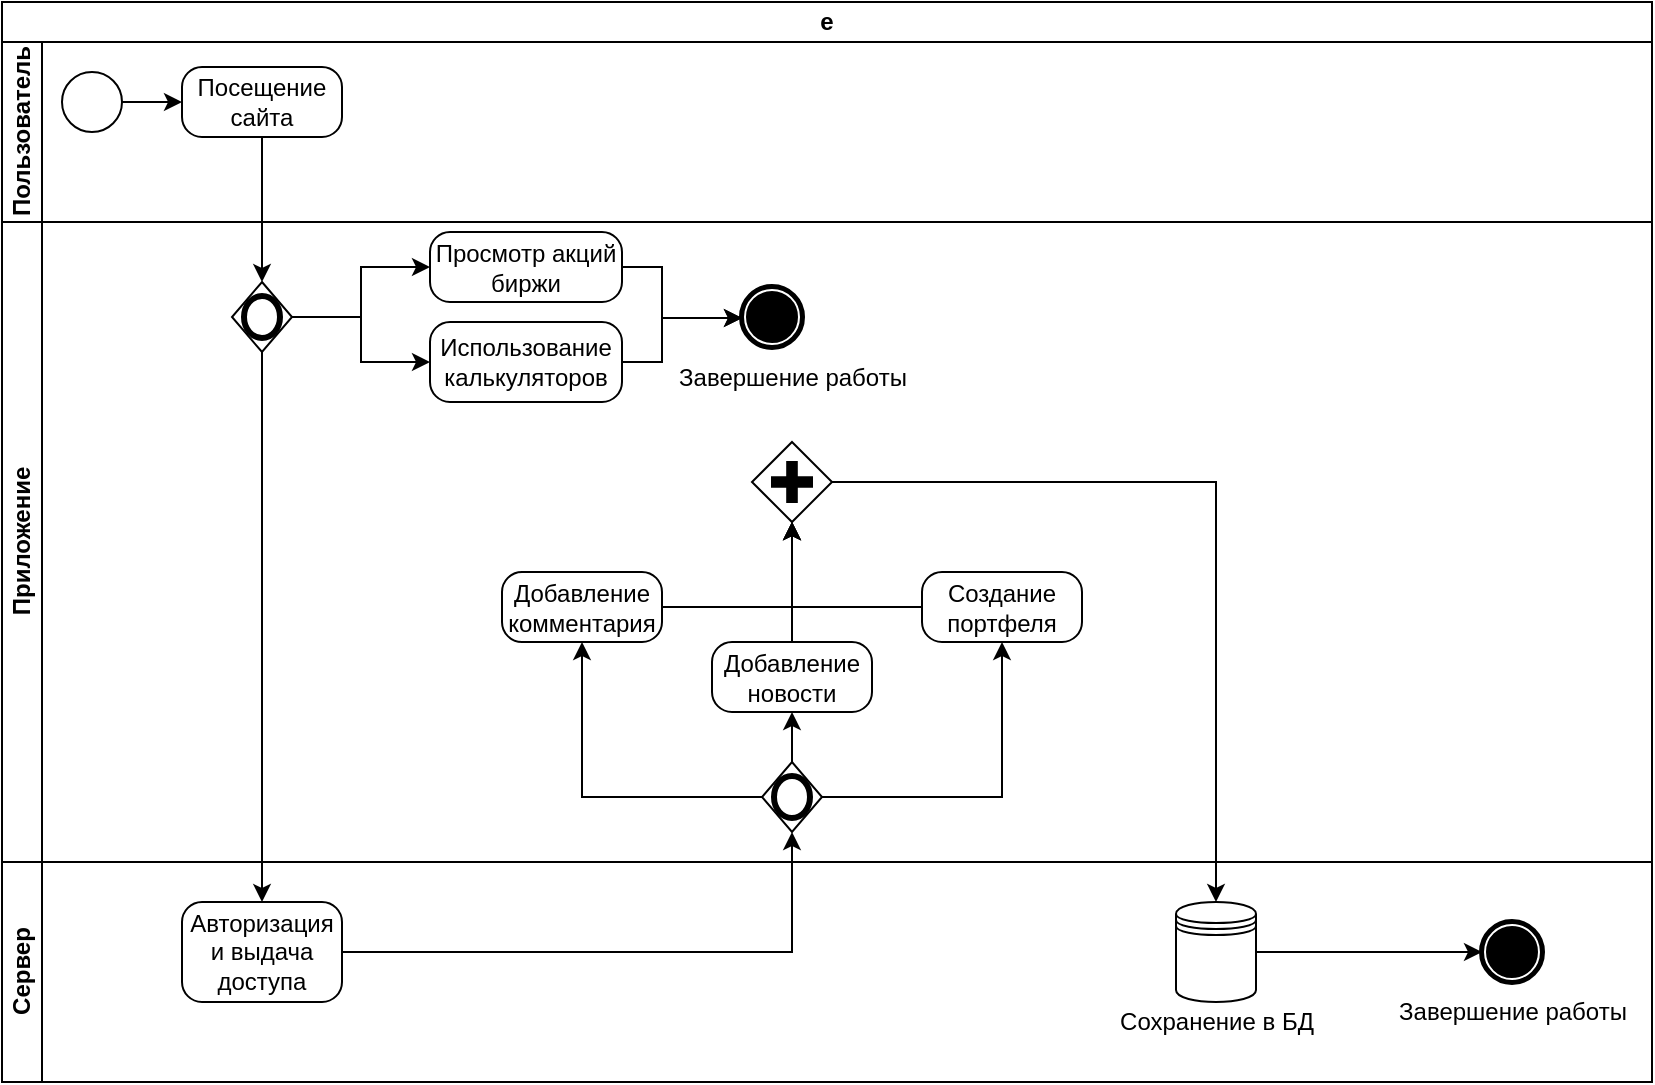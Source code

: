 <mxfile version="21.1.4" type="github">
  <diagram name="Страница 1" id="Z6sxsTeRZ8yvNmVLJEK-">
    <mxGraphModel dx="989" dy="527" grid="1" gridSize="10" guides="1" tooltips="1" connect="1" arrows="1" fold="1" page="1" pageScale="1" pageWidth="827" pageHeight="1169" math="0" shadow="0">
      <root>
        <mxCell id="0" />
        <mxCell id="1" parent="0" />
        <mxCell id="tidCeCQlK9MMFRLFDtBr-5" value="е" style="swimlane;html=1;childLayout=stackLayout;resizeParent=1;resizeParentMax=0;horizontal=1;startSize=20;horizontalStack=0;whiteSpace=wrap;" vertex="1" parent="1">
          <mxGeometry x="200" y="210" width="825" height="540" as="geometry" />
        </mxCell>
        <mxCell id="tidCeCQlK9MMFRLFDtBr-6" value="Пользователь" style="swimlane;html=1;startSize=20;horizontal=0;" vertex="1" parent="tidCeCQlK9MMFRLFDtBr-5">
          <mxGeometry y="20" width="825" height="90" as="geometry" />
        </mxCell>
        <mxCell id="tidCeCQlK9MMFRLFDtBr-29" style="edgeStyle=orthogonalEdgeStyle;rounded=0;orthogonalLoop=1;jettySize=auto;html=1;entryX=0;entryY=0.5;entryDx=0;entryDy=0;entryPerimeter=0;" edge="1" parent="tidCeCQlK9MMFRLFDtBr-6" source="tidCeCQlK9MMFRLFDtBr-9" target="tidCeCQlK9MMFRLFDtBr-11">
          <mxGeometry relative="1" as="geometry" />
        </mxCell>
        <mxCell id="tidCeCQlK9MMFRLFDtBr-9" value="" style="points=[[0.145,0.145,0],[0.5,0,0],[0.855,0.145,0],[1,0.5,0],[0.855,0.855,0],[0.5,1,0],[0.145,0.855,0],[0,0.5,0]];shape=mxgraph.bpmn.event;html=1;verticalLabelPosition=bottom;labelBackgroundColor=#ffffff;verticalAlign=top;align=center;perimeter=ellipsePerimeter;outlineConnect=0;aspect=fixed;outline=standard;symbol=general;" vertex="1" parent="tidCeCQlK9MMFRLFDtBr-6">
          <mxGeometry x="30" y="15" width="30" height="30" as="geometry" />
        </mxCell>
        <mxCell id="tidCeCQlK9MMFRLFDtBr-11" value="Посещение сайта" style="points=[[0.25,0,0],[0.5,0,0],[0.75,0,0],[1,0.25,0],[1,0.5,0],[1,0.75,0],[0.75,1,0],[0.5,1,0],[0.25,1,0],[0,0.75,0],[0,0.5,0],[0,0.25,0]];shape=mxgraph.bpmn.task;whiteSpace=wrap;rectStyle=rounded;size=10;html=1;container=1;expand=0;collapsible=0;taskMarker=abstract;" vertex="1" parent="tidCeCQlK9MMFRLFDtBr-6">
          <mxGeometry x="90" y="12.5" width="80" height="35" as="geometry" />
        </mxCell>
        <mxCell id="tidCeCQlK9MMFRLFDtBr-7" value="Приложение" style="swimlane;html=1;startSize=20;horizontal=0;" vertex="1" parent="tidCeCQlK9MMFRLFDtBr-5">
          <mxGeometry y="110" width="825" height="320" as="geometry" />
        </mxCell>
        <mxCell id="tidCeCQlK9MMFRLFDtBr-40" value="" style="edgeStyle=orthogonalEdgeStyle;rounded=0;orthogonalLoop=1;jettySize=auto;html=1;" edge="1" parent="tidCeCQlK9MMFRLFDtBr-7" source="tidCeCQlK9MMFRLFDtBr-19" target="tidCeCQlK9MMFRLFDtBr-30">
          <mxGeometry relative="1" as="geometry">
            <Array as="points">
              <mxPoint x="330" y="70" />
              <mxPoint x="330" y="48" />
            </Array>
          </mxGeometry>
        </mxCell>
        <mxCell id="tidCeCQlK9MMFRLFDtBr-19" value="Использование калькуляторов" style="points=[[0.25,0,0],[0.5,0,0],[0.75,0,0],[1,0.25,0],[1,0.5,0],[1,0.75,0],[0.75,1,0],[0.5,1,0],[0.25,1,0],[0,0.75,0],[0,0.5,0],[0,0.25,0]];shape=mxgraph.bpmn.task;whiteSpace=wrap;rectStyle=rounded;size=10;html=1;container=1;expand=0;collapsible=0;taskMarker=abstract;" vertex="1" parent="tidCeCQlK9MMFRLFDtBr-7">
          <mxGeometry x="214" y="50" width="96" height="40" as="geometry" />
        </mxCell>
        <mxCell id="tidCeCQlK9MMFRLFDtBr-39" value="" style="edgeStyle=orthogonalEdgeStyle;rounded=0;orthogonalLoop=1;jettySize=auto;html=1;" edge="1" parent="tidCeCQlK9MMFRLFDtBr-7" source="tidCeCQlK9MMFRLFDtBr-18" target="tidCeCQlK9MMFRLFDtBr-30">
          <mxGeometry relative="1" as="geometry">
            <Array as="points">
              <mxPoint x="330" y="22" />
              <mxPoint x="330" y="48" />
            </Array>
          </mxGeometry>
        </mxCell>
        <mxCell id="tidCeCQlK9MMFRLFDtBr-18" value="Просмотр акций биржи" style="points=[[0.25,0,0],[0.5,0,0],[0.75,0,0],[1,0.25,0],[1,0.5,0],[1,0.75,0],[0.75,1,0],[0.5,1,0],[0.25,1,0],[0,0.75,0],[0,0.5,0],[0,0.25,0]];shape=mxgraph.bpmn.task;whiteSpace=wrap;rectStyle=rounded;size=10;html=1;container=1;expand=0;collapsible=0;taskMarker=abstract;" vertex="1" parent="tidCeCQlK9MMFRLFDtBr-7">
          <mxGeometry x="214" y="5" width="96" height="35" as="geometry" />
        </mxCell>
        <mxCell id="tidCeCQlK9MMFRLFDtBr-22" style="edgeStyle=orthogonalEdgeStyle;rounded=0;orthogonalLoop=1;jettySize=auto;html=1;entryX=0;entryY=0.5;entryDx=0;entryDy=0;entryPerimeter=0;" edge="1" parent="tidCeCQlK9MMFRLFDtBr-7" source="tidCeCQlK9MMFRLFDtBr-20" target="tidCeCQlK9MMFRLFDtBr-18">
          <mxGeometry relative="1" as="geometry" />
        </mxCell>
        <mxCell id="tidCeCQlK9MMFRLFDtBr-23" style="edgeStyle=orthogonalEdgeStyle;rounded=0;orthogonalLoop=1;jettySize=auto;html=1;entryX=0;entryY=0.5;entryDx=0;entryDy=0;entryPerimeter=0;" edge="1" parent="tidCeCQlK9MMFRLFDtBr-7" source="tidCeCQlK9MMFRLFDtBr-20" target="tidCeCQlK9MMFRLFDtBr-19">
          <mxGeometry relative="1" as="geometry" />
        </mxCell>
        <mxCell id="tidCeCQlK9MMFRLFDtBr-20" value="" style="points=[[0.25,0.25,0],[0.5,0,0],[0.75,0.25,0],[1,0.5,0],[0.75,0.75,0],[0.5,1,0],[0.25,0.75,0],[0,0.5,0]];shape=mxgraph.bpmn.gateway2;html=1;verticalLabelPosition=bottom;labelBackgroundColor=#ffffff;verticalAlign=top;align=center;perimeter=rhombusPerimeter;outlineConnect=0;outline=end;symbol=general;" vertex="1" parent="tidCeCQlK9MMFRLFDtBr-7">
          <mxGeometry x="115" y="30" width="30" height="35" as="geometry" />
        </mxCell>
        <mxCell id="tidCeCQlK9MMFRLFDtBr-56" style="edgeStyle=orthogonalEdgeStyle;rounded=0;orthogonalLoop=1;jettySize=auto;html=1;entryX=0.5;entryY=1;entryDx=0;entryDy=0;entryPerimeter=0;" edge="1" parent="tidCeCQlK9MMFRLFDtBr-7" source="tidCeCQlK9MMFRLFDtBr-25" target="tidCeCQlK9MMFRLFDtBr-53">
          <mxGeometry relative="1" as="geometry" />
        </mxCell>
        <mxCell id="tidCeCQlK9MMFRLFDtBr-25" value="Добавление комментария" style="points=[[0.25,0,0],[0.5,0,0],[0.75,0,0],[1,0.25,0],[1,0.5,0],[1,0.75,0],[0.75,1,0],[0.5,1,0],[0.25,1,0],[0,0.75,0],[0,0.5,0],[0,0.25,0]];shape=mxgraph.bpmn.task;whiteSpace=wrap;rectStyle=rounded;size=10;html=1;container=1;expand=0;collapsible=0;taskMarker=abstract;" vertex="1" parent="tidCeCQlK9MMFRLFDtBr-7">
          <mxGeometry x="250" y="175" width="80" height="35" as="geometry" />
        </mxCell>
        <mxCell id="tidCeCQlK9MMFRLFDtBr-54" style="edgeStyle=orthogonalEdgeStyle;rounded=0;orthogonalLoop=1;jettySize=auto;html=1;" edge="1" parent="tidCeCQlK9MMFRLFDtBr-7" source="tidCeCQlK9MMFRLFDtBr-24" target="tidCeCQlK9MMFRLFDtBr-53">
          <mxGeometry relative="1" as="geometry" />
        </mxCell>
        <mxCell id="tidCeCQlK9MMFRLFDtBr-57" style="edgeStyle=orthogonalEdgeStyle;rounded=0;orthogonalLoop=1;jettySize=auto;html=1;entryX=0.5;entryY=1;entryDx=0;entryDy=0;entryPerimeter=0;" edge="1" parent="tidCeCQlK9MMFRLFDtBr-7" source="tidCeCQlK9MMFRLFDtBr-24" target="tidCeCQlK9MMFRLFDtBr-53">
          <mxGeometry relative="1" as="geometry" />
        </mxCell>
        <mxCell id="tidCeCQlK9MMFRLFDtBr-24" value="Создание портфеля" style="points=[[0.25,0,0],[0.5,0,0],[0.75,0,0],[1,0.25,0],[1,0.5,0],[1,0.75,0],[0.75,1,0],[0.5,1,0],[0.25,1,0],[0,0.75,0],[0,0.5,0],[0,0.25,0]];shape=mxgraph.bpmn.task;whiteSpace=wrap;rectStyle=rounded;size=10;html=1;container=1;expand=0;collapsible=0;taskMarker=abstract;" vertex="1" parent="tidCeCQlK9MMFRLFDtBr-7">
          <mxGeometry x="460" y="175" width="80" height="35" as="geometry" />
        </mxCell>
        <mxCell id="tidCeCQlK9MMFRLFDtBr-30" value="" style="points=[[0.145,0.145,0],[0.5,0,0],[0.855,0.145,0],[1,0.5,0],[0.855,0.855,0],[0.5,1,0],[0.145,0.855,0],[0,0.5,0]];shape=mxgraph.bpmn.event;html=1;verticalLabelPosition=bottom;labelBackgroundColor=#ffffff;verticalAlign=top;align=center;perimeter=ellipsePerimeter;outlineConnect=0;aspect=fixed;outline=end;symbol=terminate;" vertex="1" parent="tidCeCQlK9MMFRLFDtBr-7">
          <mxGeometry x="370" y="32.5" width="30" height="30" as="geometry" />
        </mxCell>
        <mxCell id="tidCeCQlK9MMFRLFDtBr-55" style="edgeStyle=orthogonalEdgeStyle;rounded=0;orthogonalLoop=1;jettySize=auto;html=1;entryX=0.5;entryY=1;entryDx=0;entryDy=0;entryPerimeter=0;" edge="1" parent="tidCeCQlK9MMFRLFDtBr-7" source="tidCeCQlK9MMFRLFDtBr-46" target="tidCeCQlK9MMFRLFDtBr-53">
          <mxGeometry relative="1" as="geometry" />
        </mxCell>
        <mxCell id="tidCeCQlK9MMFRLFDtBr-46" value="Добавление новости" style="points=[[0.25,0,0],[0.5,0,0],[0.75,0,0],[1,0.25,0],[1,0.5,0],[1,0.75,0],[0.75,1,0],[0.5,1,0],[0.25,1,0],[0,0.75,0],[0,0.5,0],[0,0.25,0]];shape=mxgraph.bpmn.task;whiteSpace=wrap;rectStyle=rounded;size=10;html=1;container=1;expand=0;collapsible=0;taskMarker=abstract;" vertex="1" parent="tidCeCQlK9MMFRLFDtBr-7">
          <mxGeometry x="355" y="210" width="80" height="35" as="geometry" />
        </mxCell>
        <mxCell id="tidCeCQlK9MMFRLFDtBr-53" value="" style="points=[[0.25,0.25,0],[0.5,0,0],[0.75,0.25,0],[1,0.5,0],[0.75,0.75,0],[0.5,1,0],[0.25,0.75,0],[0,0.5,0]];shape=mxgraph.bpmn.gateway2;html=1;verticalLabelPosition=bottom;labelBackgroundColor=#ffffff;verticalAlign=top;align=center;perimeter=rhombusPerimeter;outlineConnect=0;outline=none;symbol=none;gwType=parallel;" vertex="1" parent="tidCeCQlK9MMFRLFDtBr-7">
          <mxGeometry x="375" y="110" width="40" height="40" as="geometry" />
        </mxCell>
        <mxCell id="tidCeCQlK9MMFRLFDtBr-34" value="" style="points=[[0.25,0.25,0],[0.5,0,0],[0.75,0.25,0],[1,0.5,0],[0.75,0.75,0],[0.5,1,0],[0.25,0.75,0],[0,0.5,0]];shape=mxgraph.bpmn.gateway2;html=1;verticalLabelPosition=bottom;labelBackgroundColor=#ffffff;verticalAlign=top;align=center;perimeter=rhombusPerimeter;outlineConnect=0;outline=end;symbol=general;" vertex="1" parent="tidCeCQlK9MMFRLFDtBr-7">
          <mxGeometry x="380" y="270" width="30" height="35" as="geometry" />
        </mxCell>
        <mxCell id="tidCeCQlK9MMFRLFDtBr-36" style="edgeStyle=orthogonalEdgeStyle;rounded=0;orthogonalLoop=1;jettySize=auto;html=1;entryX=0.5;entryY=1;entryDx=0;entryDy=0;entryPerimeter=0;" edge="1" parent="tidCeCQlK9MMFRLFDtBr-7" source="tidCeCQlK9MMFRLFDtBr-34" target="tidCeCQlK9MMFRLFDtBr-24">
          <mxGeometry relative="1" as="geometry">
            <mxPoint x="320" y="150" as="targetPoint" />
          </mxGeometry>
        </mxCell>
        <mxCell id="tidCeCQlK9MMFRLFDtBr-37" style="edgeStyle=orthogonalEdgeStyle;rounded=0;orthogonalLoop=1;jettySize=auto;html=1;entryX=0.5;entryY=1;entryDx=0;entryDy=0;entryPerimeter=0;" edge="1" parent="tidCeCQlK9MMFRLFDtBr-7" source="tidCeCQlK9MMFRLFDtBr-34" target="tidCeCQlK9MMFRLFDtBr-25">
          <mxGeometry relative="1" as="geometry" />
        </mxCell>
        <mxCell id="tidCeCQlK9MMFRLFDtBr-47" style="edgeStyle=orthogonalEdgeStyle;rounded=0;orthogonalLoop=1;jettySize=auto;html=1;entryX=0.5;entryY=1;entryDx=0;entryDy=0;entryPerimeter=0;" edge="1" parent="tidCeCQlK9MMFRLFDtBr-7" source="tidCeCQlK9MMFRLFDtBr-34" target="tidCeCQlK9MMFRLFDtBr-46">
          <mxGeometry relative="1" as="geometry" />
        </mxCell>
        <mxCell id="tidCeCQlK9MMFRLFDtBr-63" value="Завершение работы" style="text;html=1;align=center;verticalAlign=middle;resizable=0;points=[];autosize=1;strokeColor=none;fillColor=none;" vertex="1" parent="tidCeCQlK9MMFRLFDtBr-7">
          <mxGeometry x="325" y="62.5" width="140" height="30" as="geometry" />
        </mxCell>
        <mxCell id="tidCeCQlK9MMFRLFDtBr-8" value="Сервер" style="swimlane;html=1;startSize=20;horizontal=0;" vertex="1" parent="tidCeCQlK9MMFRLFDtBr-5">
          <mxGeometry y="430" width="825" height="110" as="geometry" />
        </mxCell>
        <mxCell id="tidCeCQlK9MMFRLFDtBr-31" value="Авторизация и выдача доступа" style="points=[[0.25,0,0],[0.5,0,0],[0.75,0,0],[1,0.25,0],[1,0.5,0],[1,0.75,0],[0.75,1,0],[0.5,1,0],[0.25,1,0],[0,0.75,0],[0,0.5,0],[0,0.25,0]];shape=mxgraph.bpmn.task;whiteSpace=wrap;rectStyle=rounded;size=10;html=1;container=1;expand=0;collapsible=0;taskMarker=abstract;" vertex="1" parent="tidCeCQlK9MMFRLFDtBr-8">
          <mxGeometry x="90" y="20" width="80" height="50" as="geometry" />
        </mxCell>
        <mxCell id="tidCeCQlK9MMFRLFDtBr-61" style="edgeStyle=orthogonalEdgeStyle;rounded=0;orthogonalLoop=1;jettySize=auto;html=1;entryX=0;entryY=0.5;entryDx=0;entryDy=0;entryPerimeter=0;" edge="1" parent="tidCeCQlK9MMFRLFDtBr-8" source="tidCeCQlK9MMFRLFDtBr-50" target="tidCeCQlK9MMFRLFDtBr-60">
          <mxGeometry relative="1" as="geometry" />
        </mxCell>
        <mxCell id="tidCeCQlK9MMFRLFDtBr-50" value="" style="shape=datastore;whiteSpace=wrap;html=1;" vertex="1" parent="tidCeCQlK9MMFRLFDtBr-8">
          <mxGeometry x="587" y="20" width="40" height="50" as="geometry" />
        </mxCell>
        <mxCell id="tidCeCQlK9MMFRLFDtBr-59" value="Сохранение в БД" style="text;html=1;align=center;verticalAlign=middle;resizable=0;points=[];autosize=1;strokeColor=none;fillColor=none;" vertex="1" parent="tidCeCQlK9MMFRLFDtBr-8">
          <mxGeometry x="547" y="65" width="120" height="30" as="geometry" />
        </mxCell>
        <mxCell id="tidCeCQlK9MMFRLFDtBr-60" value="" style="points=[[0.145,0.145,0],[0.5,0,0],[0.855,0.145,0],[1,0.5,0],[0.855,0.855,0],[0.5,1,0],[0.145,0.855,0],[0,0.5,0]];shape=mxgraph.bpmn.event;html=1;verticalLabelPosition=bottom;labelBackgroundColor=#ffffff;verticalAlign=top;align=center;perimeter=ellipsePerimeter;outlineConnect=0;aspect=fixed;outline=end;symbol=terminate;" vertex="1" parent="tidCeCQlK9MMFRLFDtBr-8">
          <mxGeometry x="740" y="30" width="30" height="30" as="geometry" />
        </mxCell>
        <mxCell id="tidCeCQlK9MMFRLFDtBr-62" value="Завершение работы" style="text;html=1;align=center;verticalAlign=middle;resizable=0;points=[];autosize=1;strokeColor=none;fillColor=none;" vertex="1" parent="tidCeCQlK9MMFRLFDtBr-8">
          <mxGeometry x="685" y="60" width="140" height="30" as="geometry" />
        </mxCell>
        <mxCell id="tidCeCQlK9MMFRLFDtBr-21" style="edgeStyle=orthogonalEdgeStyle;rounded=0;orthogonalLoop=1;jettySize=auto;html=1;" edge="1" parent="tidCeCQlK9MMFRLFDtBr-5" source="tidCeCQlK9MMFRLFDtBr-11" target="tidCeCQlK9MMFRLFDtBr-20">
          <mxGeometry relative="1" as="geometry" />
        </mxCell>
        <mxCell id="tidCeCQlK9MMFRLFDtBr-32" style="edgeStyle=orthogonalEdgeStyle;rounded=0;orthogonalLoop=1;jettySize=auto;html=1;entryX=0.5;entryY=0;entryDx=0;entryDy=0;entryPerimeter=0;" edge="1" parent="tidCeCQlK9MMFRLFDtBr-5" source="tidCeCQlK9MMFRLFDtBr-20" target="tidCeCQlK9MMFRLFDtBr-31">
          <mxGeometry relative="1" as="geometry" />
        </mxCell>
        <mxCell id="tidCeCQlK9MMFRLFDtBr-35" style="edgeStyle=orthogonalEdgeStyle;rounded=0;orthogonalLoop=1;jettySize=auto;html=1;entryX=0.5;entryY=1;entryDx=0;entryDy=0;entryPerimeter=0;" edge="1" parent="tidCeCQlK9MMFRLFDtBr-5" source="tidCeCQlK9MMFRLFDtBr-31" target="tidCeCQlK9MMFRLFDtBr-34">
          <mxGeometry relative="1" as="geometry">
            <mxPoint x="270" y="300" as="targetPoint" />
          </mxGeometry>
        </mxCell>
        <mxCell id="tidCeCQlK9MMFRLFDtBr-58" style="edgeStyle=orthogonalEdgeStyle;rounded=0;orthogonalLoop=1;jettySize=auto;html=1;entryX=0.5;entryY=0;entryDx=0;entryDy=0;" edge="1" parent="tidCeCQlK9MMFRLFDtBr-5" source="tidCeCQlK9MMFRLFDtBr-53" target="tidCeCQlK9MMFRLFDtBr-50">
          <mxGeometry relative="1" as="geometry">
            <mxPoint x="610.0" y="410" as="targetPoint" />
          </mxGeometry>
        </mxCell>
      </root>
    </mxGraphModel>
  </diagram>
</mxfile>
